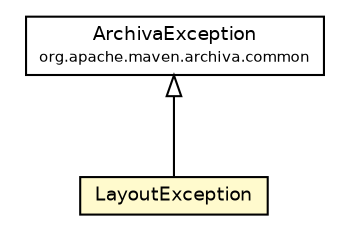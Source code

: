 #!/usr/local/bin/dot
#
# Class diagram 
# Generated by UmlGraph version 4.6 (http://www.spinellis.gr/sw/umlgraph)
#

digraph G {
	edge [fontname="Helvetica",fontsize=10,labelfontname="Helvetica",labelfontsize=10];
	node [fontname="Helvetica",fontsize=10,shape=plaintext];
	// org.apache.maven.archiva.common.ArchivaException
	c65007 [label=<<table border="0" cellborder="1" cellspacing="0" cellpadding="2" port="p" href="../../common/ArchivaException.html">
		<tr><td><table border="0" cellspacing="0" cellpadding="1">
			<tr><td> ArchivaException </td></tr>
			<tr><td><font point-size="7.0"> org.apache.maven.archiva.common </font></td></tr>
		</table></td></tr>
		</table>>, fontname="Helvetica", fontcolor="black", fontsize=9.0];
	// org.apache.maven.archiva.repository.layout.LayoutException
	c65107 [label=<<table border="0" cellborder="1" cellspacing="0" cellpadding="2" port="p" bgcolor="lemonChiffon" href="./LayoutException.html">
		<tr><td><table border="0" cellspacing="0" cellpadding="1">
			<tr><td> LayoutException </td></tr>
		</table></td></tr>
		</table>>, fontname="Helvetica", fontcolor="black", fontsize=9.0];
	//org.apache.maven.archiva.repository.layout.LayoutException extends org.apache.maven.archiva.common.ArchivaException
	c65007:p -> c65107:p [dir=back,arrowtail=empty];
}

